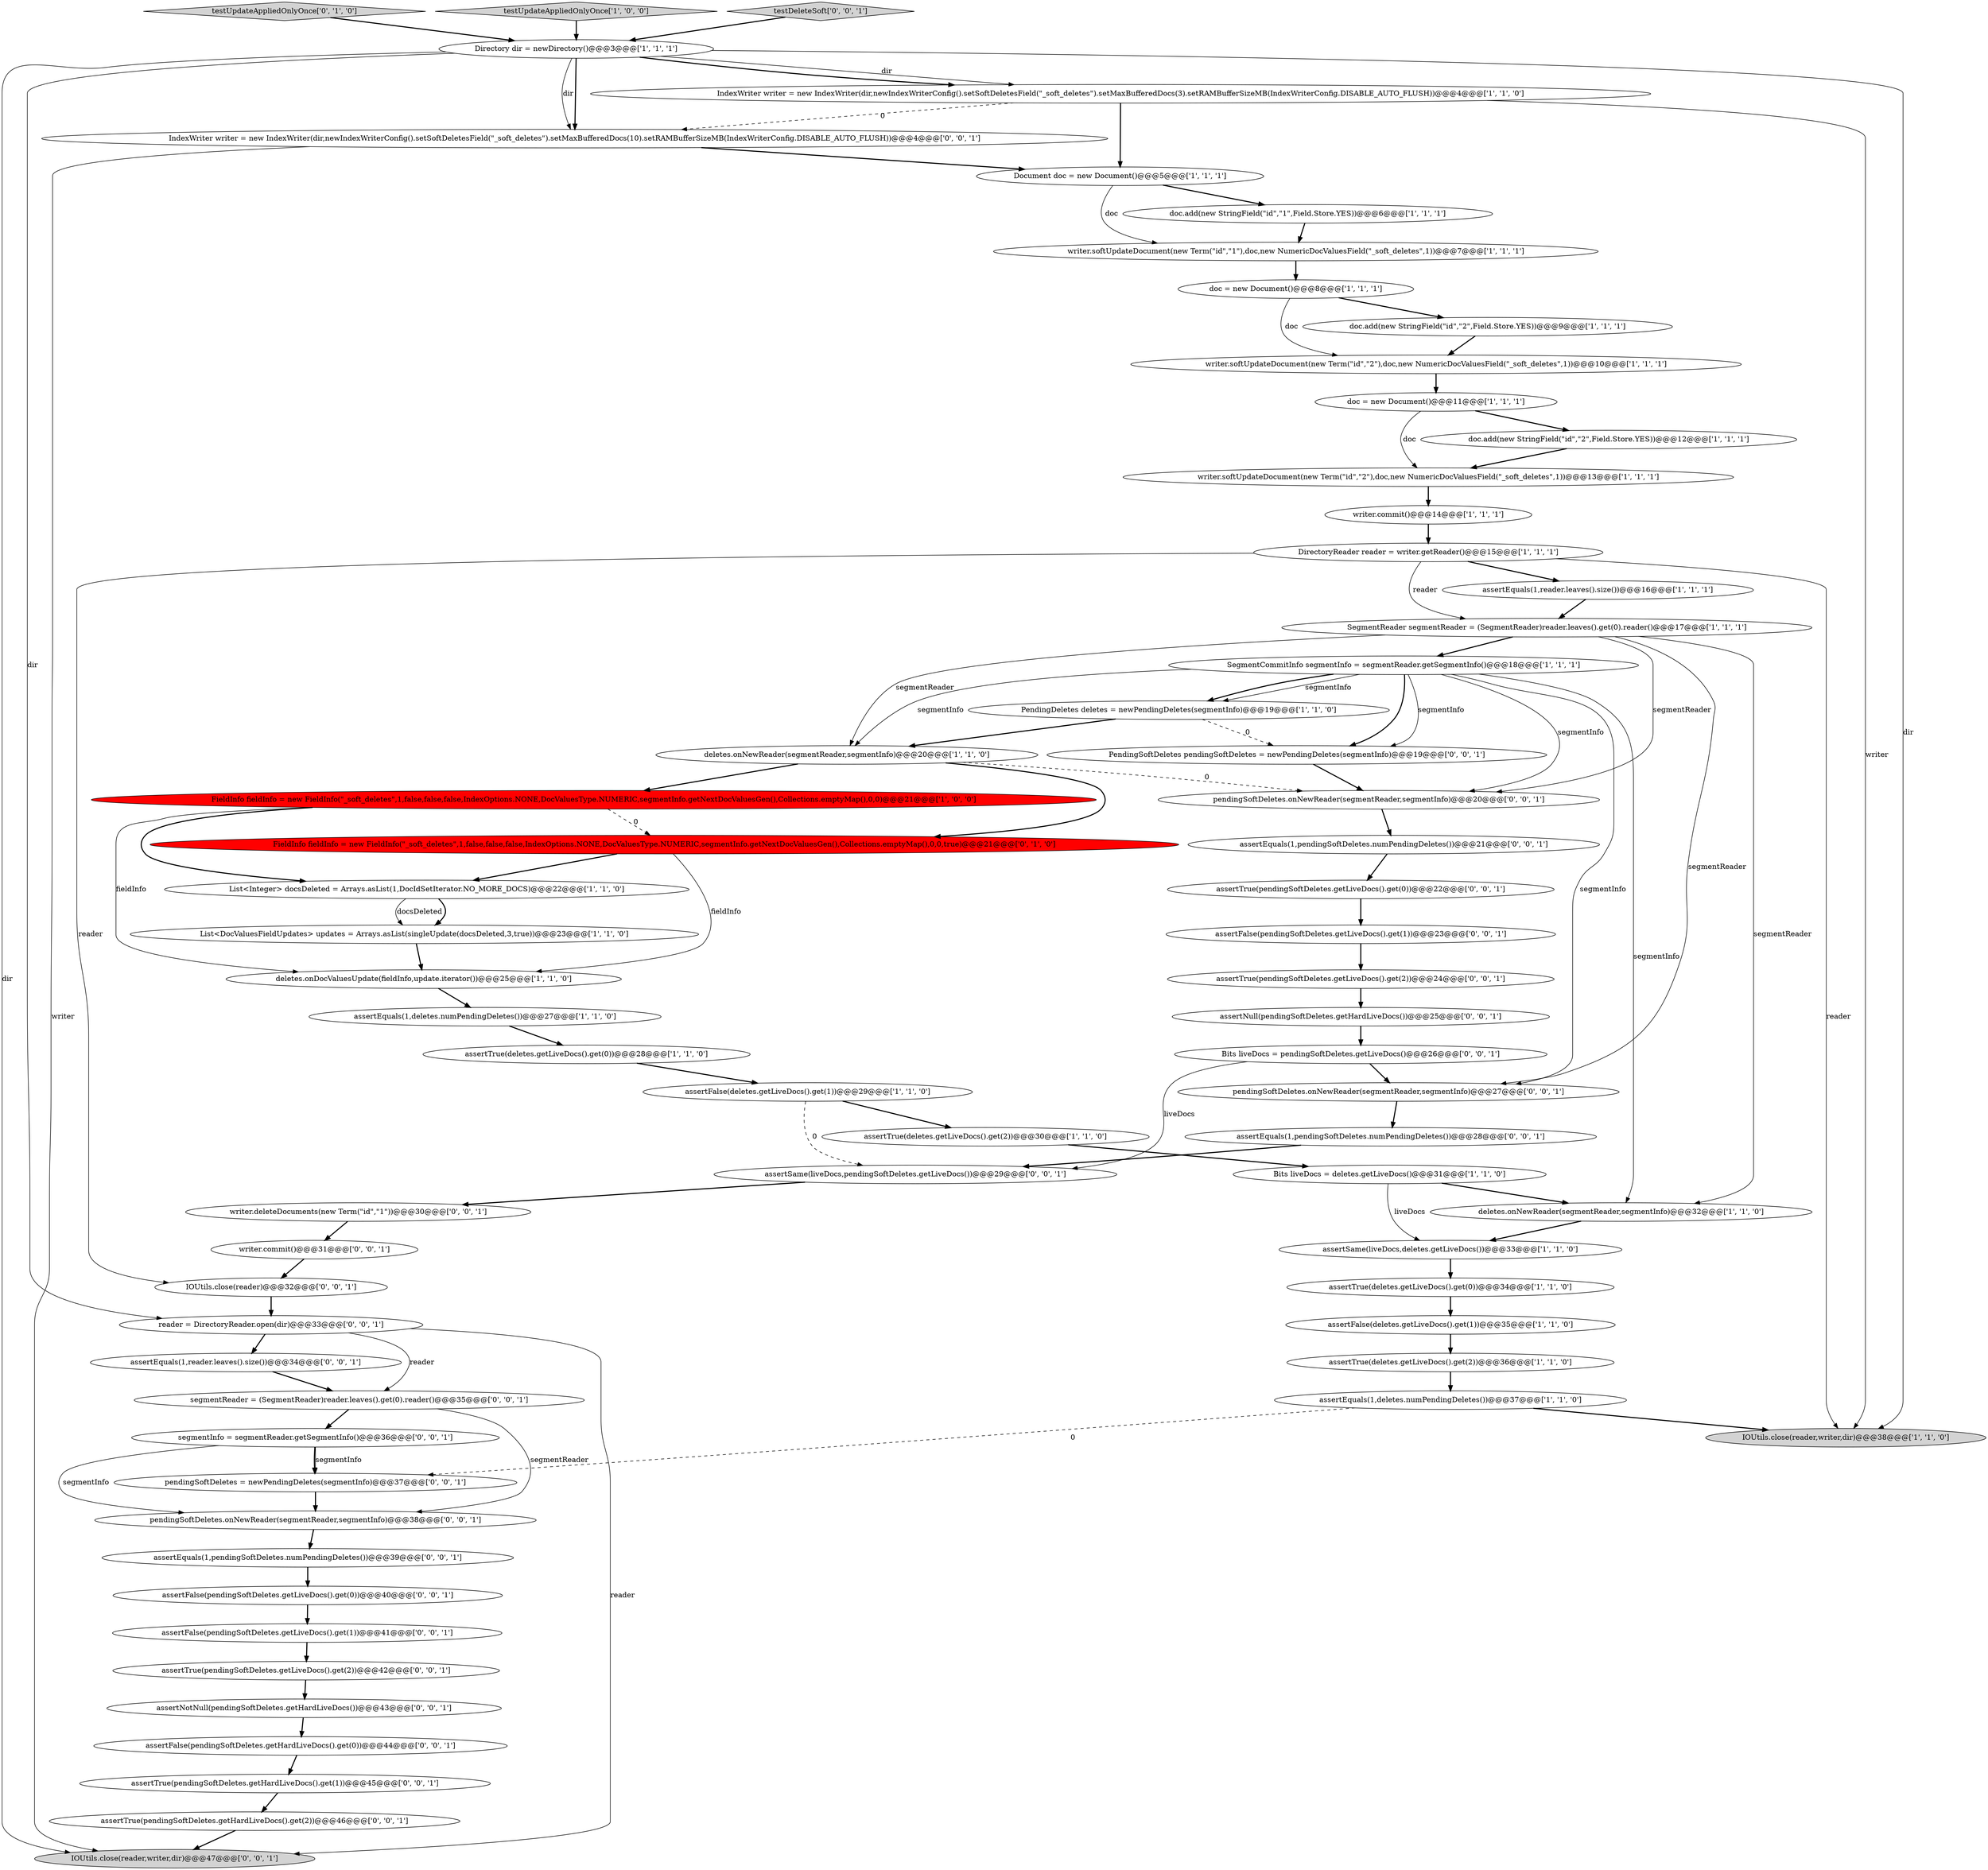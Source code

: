 digraph {
6 [style = filled, label = "DirectoryReader reader = writer.getReader()@@@15@@@['1', '1', '1']", fillcolor = white, shape = ellipse image = "AAA0AAABBB1BBB"];
3 [style = filled, label = "assertEquals(1,reader.leaves().size())@@@16@@@['1', '1', '1']", fillcolor = white, shape = ellipse image = "AAA0AAABBB1BBB"];
36 [style = filled, label = "testUpdateAppliedOnlyOnce['0', '1', '0']", fillcolor = lightgray, shape = diamond image = "AAA0AAABBB2BBB"];
0 [style = filled, label = "List<Integer> docsDeleted = Arrays.asList(1,DocIdSetIterator.NO_MORE_DOCS)@@@22@@@['1', '1', '0']", fillcolor = white, shape = ellipse image = "AAA0AAABBB1BBB"];
32 [style = filled, label = "assertTrue(deletes.getLiveDocs().get(0))@@@34@@@['1', '1', '0']", fillcolor = white, shape = ellipse image = "AAA0AAABBB1BBB"];
48 [style = filled, label = "assertEquals(1,reader.leaves().size())@@@34@@@['0', '0', '1']", fillcolor = white, shape = ellipse image = "AAA0AAABBB3BBB"];
26 [style = filled, label = "Document doc = new Document()@@@5@@@['1', '1', '1']", fillcolor = white, shape = ellipse image = "AAA0AAABBB1BBB"];
57 [style = filled, label = "pendingSoftDeletes.onNewReader(segmentReader,segmentInfo)@@@27@@@['0', '0', '1']", fillcolor = white, shape = ellipse image = "AAA0AAABBB3BBB"];
15 [style = filled, label = "FieldInfo fieldInfo = new FieldInfo(\"_soft_deletes\",1,false,false,false,IndexOptions.NONE,DocValuesType.NUMERIC,segmentInfo.getNextDocValuesGen(),Collections.emptyMap(),0,0)@@@21@@@['1', '0', '0']", fillcolor = red, shape = ellipse image = "AAA1AAABBB1BBB"];
17 [style = filled, label = "assertTrue(deletes.getLiveDocs().get(0))@@@28@@@['1', '1', '0']", fillcolor = white, shape = ellipse image = "AAA0AAABBB1BBB"];
9 [style = filled, label = "testUpdateAppliedOnlyOnce['1', '0', '0']", fillcolor = lightgray, shape = diamond image = "AAA0AAABBB1BBB"];
39 [style = filled, label = "assertTrue(pendingSoftDeletes.getHardLiveDocs().get(1))@@@45@@@['0', '0', '1']", fillcolor = white, shape = ellipse image = "AAA0AAABBB3BBB"];
58 [style = filled, label = "reader = DirectoryReader.open(dir)@@@33@@@['0', '0', '1']", fillcolor = white, shape = ellipse image = "AAA0AAABBB3BBB"];
22 [style = filled, label = "writer.softUpdateDocument(new Term(\"id\",\"1\"),doc,new NumericDocValuesField(\"_soft_deletes\",1))@@@7@@@['1', '1', '1']", fillcolor = white, shape = ellipse image = "AAA0AAABBB1BBB"];
34 [style = filled, label = "assertTrue(deletes.getLiveDocs().get(2))@@@36@@@['1', '1', '0']", fillcolor = white, shape = ellipse image = "AAA0AAABBB1BBB"];
45 [style = filled, label = "pendingSoftDeletes = newPendingDeletes(segmentInfo)@@@37@@@['0', '0', '1']", fillcolor = white, shape = ellipse image = "AAA0AAABBB3BBB"];
31 [style = filled, label = "assertTrue(deletes.getLiveDocs().get(2))@@@30@@@['1', '1', '0']", fillcolor = white, shape = ellipse image = "AAA0AAABBB1BBB"];
62 [style = filled, label = "testDeleteSoft['0', '0', '1']", fillcolor = lightgray, shape = diamond image = "AAA0AAABBB3BBB"];
63 [style = filled, label = "segmentInfo = segmentReader.getSegmentInfo()@@@36@@@['0', '0', '1']", fillcolor = white, shape = ellipse image = "AAA0AAABBB3BBB"];
7 [style = filled, label = "assertEquals(1,deletes.numPendingDeletes())@@@27@@@['1', '1', '0']", fillcolor = white, shape = ellipse image = "AAA0AAABBB1BBB"];
46 [style = filled, label = "assertFalse(pendingSoftDeletes.getLiveDocs().get(1))@@@41@@@['0', '0', '1']", fillcolor = white, shape = ellipse image = "AAA0AAABBB3BBB"];
12 [style = filled, label = "List<DocValuesFieldUpdates> updates = Arrays.asList(singleUpdate(docsDeleted,3,true))@@@23@@@['1', '1', '0']", fillcolor = white, shape = ellipse image = "AAA0AAABBB1BBB"];
2 [style = filled, label = "doc = new Document()@@@11@@@['1', '1', '1']", fillcolor = white, shape = ellipse image = "AAA0AAABBB1BBB"];
19 [style = filled, label = "assertFalse(deletes.getLiveDocs().get(1))@@@29@@@['1', '1', '0']", fillcolor = white, shape = ellipse image = "AAA0AAABBB1BBB"];
40 [style = filled, label = "assertSame(liveDocs,pendingSoftDeletes.getLiveDocs())@@@29@@@['0', '0', '1']", fillcolor = white, shape = ellipse image = "AAA0AAABBB3BBB"];
41 [style = filled, label = "IOUtils.close(reader)@@@32@@@['0', '0', '1']", fillcolor = white, shape = ellipse image = "AAA0AAABBB3BBB"];
61 [style = filled, label = "PendingSoftDeletes pendingSoftDeletes = newPendingDeletes(segmentInfo)@@@19@@@['0', '0', '1']", fillcolor = white, shape = ellipse image = "AAA0AAABBB3BBB"];
29 [style = filled, label = "assertFalse(deletes.getLiveDocs().get(1))@@@35@@@['1', '1', '0']", fillcolor = white, shape = ellipse image = "AAA0AAABBB1BBB"];
30 [style = filled, label = "writer.softUpdateDocument(new Term(\"id\",\"2\"),doc,new NumericDocValuesField(\"_soft_deletes\",1))@@@10@@@['1', '1', '1']", fillcolor = white, shape = ellipse image = "AAA0AAABBB1BBB"];
25 [style = filled, label = "doc = new Document()@@@8@@@['1', '1', '1']", fillcolor = white, shape = ellipse image = "AAA0AAABBB1BBB"];
28 [style = filled, label = "deletes.onNewReader(segmentReader,segmentInfo)@@@32@@@['1', '1', '0']", fillcolor = white, shape = ellipse image = "AAA0AAABBB1BBB"];
35 [style = filled, label = "FieldInfo fieldInfo = new FieldInfo(\"_soft_deletes\",1,false,false,false,IndexOptions.NONE,DocValuesType.NUMERIC,segmentInfo.getNextDocValuesGen(),Collections.emptyMap(),0,0,true)@@@21@@@['0', '1', '0']", fillcolor = red, shape = ellipse image = "AAA1AAABBB2BBB"];
10 [style = filled, label = "doc.add(new StringField(\"id\",\"2\",Field.Store.YES))@@@9@@@['1', '1', '1']", fillcolor = white, shape = ellipse image = "AAA0AAABBB1BBB"];
16 [style = filled, label = "PendingDeletes deletes = newPendingDeletes(segmentInfo)@@@19@@@['1', '1', '0']", fillcolor = white, shape = ellipse image = "AAA0AAABBB1BBB"];
21 [style = filled, label = "doc.add(new StringField(\"id\",\"1\",Field.Store.YES))@@@6@@@['1', '1', '1']", fillcolor = white, shape = ellipse image = "AAA0AAABBB1BBB"];
44 [style = filled, label = "assertEquals(1,pendingSoftDeletes.numPendingDeletes())@@@39@@@['0', '0', '1']", fillcolor = white, shape = ellipse image = "AAA0AAABBB3BBB"];
59 [style = filled, label = "pendingSoftDeletes.onNewReader(segmentReader,segmentInfo)@@@20@@@['0', '0', '1']", fillcolor = white, shape = ellipse image = "AAA0AAABBB3BBB"];
4 [style = filled, label = "SegmentReader segmentReader = (SegmentReader)reader.leaves().get(0).reader()@@@17@@@['1', '1', '1']", fillcolor = white, shape = ellipse image = "AAA0AAABBB1BBB"];
65 [style = filled, label = "assertNotNull(pendingSoftDeletes.getHardLiveDocs())@@@43@@@['0', '0', '1']", fillcolor = white, shape = ellipse image = "AAA0AAABBB3BBB"];
20 [style = filled, label = "IOUtils.close(reader,writer,dir)@@@38@@@['1', '1', '0']", fillcolor = lightgray, shape = ellipse image = "AAA0AAABBB1BBB"];
18 [style = filled, label = "assertEquals(1,deletes.numPendingDeletes())@@@37@@@['1', '1', '0']", fillcolor = white, shape = ellipse image = "AAA0AAABBB1BBB"];
13 [style = filled, label = "deletes.onDocValuesUpdate(fieldInfo,update.iterator())@@@25@@@['1', '1', '0']", fillcolor = white, shape = ellipse image = "AAA0AAABBB1BBB"];
49 [style = filled, label = "writer.commit()@@@31@@@['0', '0', '1']", fillcolor = white, shape = ellipse image = "AAA0AAABBB3BBB"];
53 [style = filled, label = "Bits liveDocs = pendingSoftDeletes.getLiveDocs()@@@26@@@['0', '0', '1']", fillcolor = white, shape = ellipse image = "AAA0AAABBB3BBB"];
27 [style = filled, label = "writer.softUpdateDocument(new Term(\"id\",\"2\"),doc,new NumericDocValuesField(\"_soft_deletes\",1))@@@13@@@['1', '1', '1']", fillcolor = white, shape = ellipse image = "AAA0AAABBB1BBB"];
55 [style = filled, label = "assertTrue(pendingSoftDeletes.getLiveDocs().get(2))@@@42@@@['0', '0', '1']", fillcolor = white, shape = ellipse image = "AAA0AAABBB3BBB"];
64 [style = filled, label = "assertFalse(pendingSoftDeletes.getLiveDocs().get(0))@@@40@@@['0', '0', '1']", fillcolor = white, shape = ellipse image = "AAA0AAABBB3BBB"];
56 [style = filled, label = "assertFalse(pendingSoftDeletes.getLiveDocs().get(1))@@@23@@@['0', '0', '1']", fillcolor = white, shape = ellipse image = "AAA0AAABBB3BBB"];
67 [style = filled, label = "assertTrue(pendingSoftDeletes.getLiveDocs().get(2))@@@24@@@['0', '0', '1']", fillcolor = white, shape = ellipse image = "AAA0AAABBB3BBB"];
11 [style = filled, label = "Directory dir = newDirectory()@@@3@@@['1', '1', '1']", fillcolor = white, shape = ellipse image = "AAA0AAABBB1BBB"];
14 [style = filled, label = "writer.commit()@@@14@@@['1', '1', '1']", fillcolor = white, shape = ellipse image = "AAA0AAABBB1BBB"];
24 [style = filled, label = "deletes.onNewReader(segmentReader,segmentInfo)@@@20@@@['1', '1', '0']", fillcolor = white, shape = ellipse image = "AAA0AAABBB1BBB"];
37 [style = filled, label = "assertEquals(1,pendingSoftDeletes.numPendingDeletes())@@@21@@@['0', '0', '1']", fillcolor = white, shape = ellipse image = "AAA0AAABBB3BBB"];
42 [style = filled, label = "assertTrue(pendingSoftDeletes.getHardLiveDocs().get(2))@@@46@@@['0', '0', '1']", fillcolor = white, shape = ellipse image = "AAA0AAABBB3BBB"];
38 [style = filled, label = "assertFalse(pendingSoftDeletes.getHardLiveDocs().get(0))@@@44@@@['0', '0', '1']", fillcolor = white, shape = ellipse image = "AAA0AAABBB3BBB"];
23 [style = filled, label = "doc.add(new StringField(\"id\",\"2\",Field.Store.YES))@@@12@@@['1', '1', '1']", fillcolor = white, shape = ellipse image = "AAA0AAABBB1BBB"];
47 [style = filled, label = "writer.deleteDocuments(new Term(\"id\",\"1\"))@@@30@@@['0', '0', '1']", fillcolor = white, shape = ellipse image = "AAA0AAABBB3BBB"];
60 [style = filled, label = "IOUtils.close(reader,writer,dir)@@@47@@@['0', '0', '1']", fillcolor = lightgray, shape = ellipse image = "AAA0AAABBB3BBB"];
50 [style = filled, label = "pendingSoftDeletes.onNewReader(segmentReader,segmentInfo)@@@38@@@['0', '0', '1']", fillcolor = white, shape = ellipse image = "AAA0AAABBB3BBB"];
52 [style = filled, label = "assertNull(pendingSoftDeletes.getHardLiveDocs())@@@25@@@['0', '0', '1']", fillcolor = white, shape = ellipse image = "AAA0AAABBB3BBB"];
51 [style = filled, label = "IndexWriter writer = new IndexWriter(dir,newIndexWriterConfig().setSoftDeletesField(\"_soft_deletes\").setMaxBufferedDocs(10).setRAMBufferSizeMB(IndexWriterConfig.DISABLE_AUTO_FLUSH))@@@4@@@['0', '0', '1']", fillcolor = white, shape = ellipse image = "AAA0AAABBB3BBB"];
54 [style = filled, label = "assertEquals(1,pendingSoftDeletes.numPendingDeletes())@@@28@@@['0', '0', '1']", fillcolor = white, shape = ellipse image = "AAA0AAABBB3BBB"];
5 [style = filled, label = "Bits liveDocs = deletes.getLiveDocs()@@@31@@@['1', '1', '0']", fillcolor = white, shape = ellipse image = "AAA0AAABBB1BBB"];
1 [style = filled, label = "IndexWriter writer = new IndexWriter(dir,newIndexWriterConfig().setSoftDeletesField(\"_soft_deletes\").setMaxBufferedDocs(3).setRAMBufferSizeMB(IndexWriterConfig.DISABLE_AUTO_FLUSH))@@@4@@@['1', '1', '0']", fillcolor = white, shape = ellipse image = "AAA0AAABBB1BBB"];
8 [style = filled, label = "assertSame(liveDocs,deletes.getLiveDocs())@@@33@@@['1', '1', '0']", fillcolor = white, shape = ellipse image = "AAA0AAABBB1BBB"];
43 [style = filled, label = "assertTrue(pendingSoftDeletes.getLiveDocs().get(0))@@@22@@@['0', '0', '1']", fillcolor = white, shape = ellipse image = "AAA0AAABBB3BBB"];
66 [style = filled, label = "segmentReader = (SegmentReader)reader.leaves().get(0).reader()@@@35@@@['0', '0', '1']", fillcolor = white, shape = ellipse image = "AAA0AAABBB3BBB"];
33 [style = filled, label = "SegmentCommitInfo segmentInfo = segmentReader.getSegmentInfo()@@@18@@@['1', '1', '1']", fillcolor = white, shape = ellipse image = "AAA0AAABBB1BBB"];
6->3 [style = bold, label=""];
9->11 [style = bold, label=""];
11->60 [style = solid, label="dir"];
50->44 [style = bold, label=""];
33->16 [style = solid, label="segmentInfo"];
34->18 [style = bold, label=""];
33->24 [style = solid, label="segmentInfo"];
56->67 [style = bold, label=""];
42->60 [style = bold, label=""];
29->34 [style = bold, label=""];
61->59 [style = bold, label=""];
5->28 [style = bold, label=""];
38->39 [style = bold, label=""];
3->4 [style = bold, label=""];
36->11 [style = bold, label=""];
6->20 [style = solid, label="reader"];
16->61 [style = dashed, label="0"];
47->49 [style = bold, label=""];
2->23 [style = bold, label=""];
37->43 [style = bold, label=""];
15->0 [style = bold, label=""];
40->47 [style = bold, label=""];
51->26 [style = bold, label=""];
33->28 [style = solid, label="segmentInfo"];
25->10 [style = bold, label=""];
41->58 [style = bold, label=""];
33->61 [style = solid, label="segmentInfo"];
67->52 [style = bold, label=""];
66->63 [style = bold, label=""];
57->54 [style = bold, label=""];
22->25 [style = bold, label=""];
33->16 [style = bold, label=""];
11->51 [style = bold, label=""];
24->59 [style = dashed, label="0"];
31->5 [style = bold, label=""];
6->41 [style = solid, label="reader"];
15->13 [style = solid, label="fieldInfo"];
18->45 [style = dashed, label="0"];
33->57 [style = solid, label="segmentInfo"];
18->20 [style = bold, label=""];
2->27 [style = solid, label="doc"];
35->0 [style = bold, label=""];
55->65 [style = bold, label=""];
65->38 [style = bold, label=""];
21->22 [style = bold, label=""];
6->4 [style = solid, label="reader"];
49->41 [style = bold, label=""];
58->60 [style = solid, label="reader"];
39->42 [style = bold, label=""];
14->6 [style = bold, label=""];
63->45 [style = bold, label=""];
26->22 [style = solid, label="doc"];
51->60 [style = solid, label="writer"];
4->28 [style = solid, label="segmentReader"];
1->20 [style = solid, label="writer"];
11->58 [style = solid, label="dir"];
54->40 [style = bold, label=""];
7->17 [style = bold, label=""];
27->14 [style = bold, label=""];
16->24 [style = bold, label=""];
0->12 [style = bold, label=""];
1->51 [style = dashed, label="0"];
59->37 [style = bold, label=""];
58->66 [style = solid, label="reader"];
4->33 [style = bold, label=""];
33->59 [style = solid, label="segmentInfo"];
11->1 [style = solid, label="dir"];
26->21 [style = bold, label=""];
15->35 [style = dashed, label="0"];
11->51 [style = solid, label="dir"];
12->13 [style = bold, label=""];
58->48 [style = bold, label=""];
53->40 [style = solid, label="liveDocs"];
62->11 [style = bold, label=""];
63->50 [style = solid, label="segmentInfo"];
5->8 [style = solid, label="liveDocs"];
28->8 [style = bold, label=""];
4->59 [style = solid, label="segmentReader"];
10->30 [style = bold, label=""];
19->40 [style = dashed, label="0"];
48->66 [style = bold, label=""];
0->12 [style = solid, label="docsDeleted"];
24->15 [style = bold, label=""];
46->55 [style = bold, label=""];
33->61 [style = bold, label=""];
52->53 [style = bold, label=""];
23->27 [style = bold, label=""];
8->32 [style = bold, label=""];
11->1 [style = bold, label=""];
19->31 [style = bold, label=""];
24->35 [style = bold, label=""];
53->57 [style = bold, label=""];
4->57 [style = solid, label="segmentReader"];
25->30 [style = solid, label="doc"];
4->24 [style = solid, label="segmentReader"];
64->46 [style = bold, label=""];
1->26 [style = bold, label=""];
11->20 [style = solid, label="dir"];
17->19 [style = bold, label=""];
32->29 [style = bold, label=""];
66->50 [style = solid, label="segmentReader"];
45->50 [style = bold, label=""];
13->7 [style = bold, label=""];
63->45 [style = solid, label="segmentInfo"];
30->2 [style = bold, label=""];
35->13 [style = solid, label="fieldInfo"];
43->56 [style = bold, label=""];
44->64 [style = bold, label=""];
}
